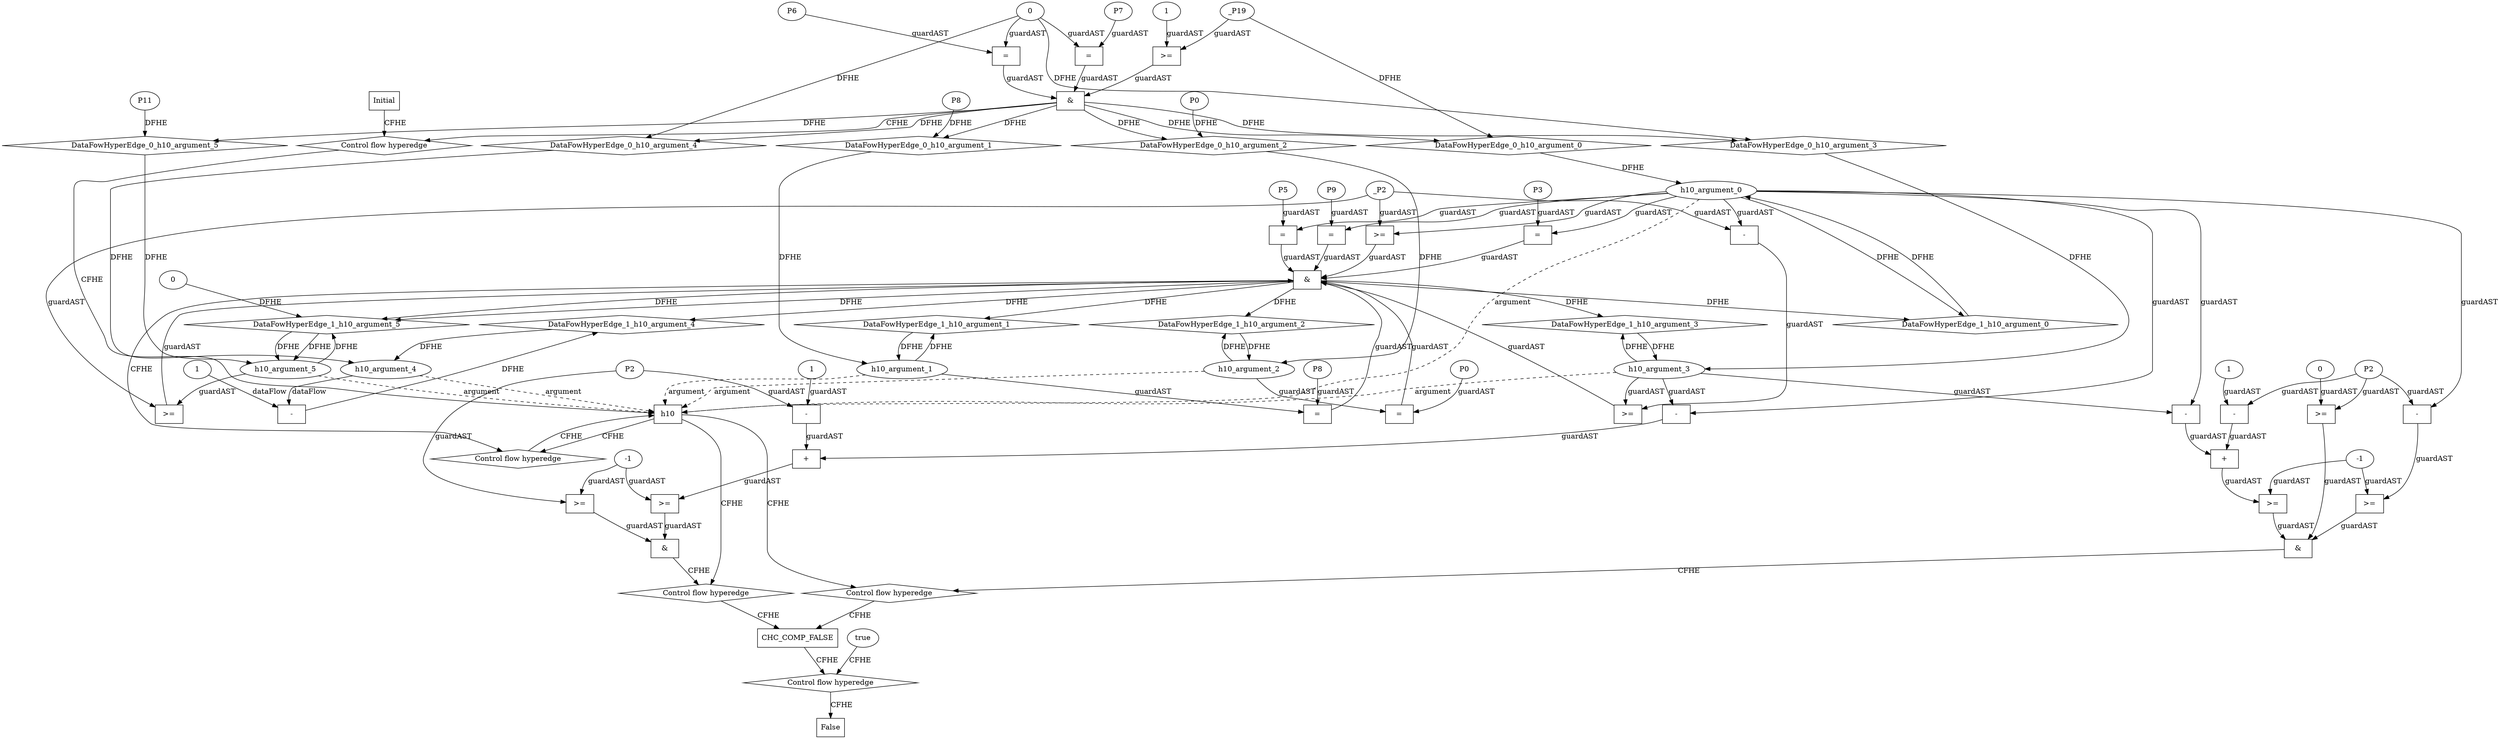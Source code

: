 // Horn Graph
digraph {
	"xxxh10___Initial_0xxxdataFlow_0_node_0" [label="_P19"  nodeName="xxxh10___Initial_0xxxdataFlow_0_node_0" class=symbolicConstant GNNNodeID=6]
	"xxxh10___Initial_0xxxdataFlow1_node_0" [label="P8"  nodeName="xxxh10___Initial_0xxxdataFlow1_node_0" class=symbolicConstant GNNNodeID=7]
	"xxxh10___Initial_0xxxdataFlow2_node_0" [label="P0"  nodeName="xxxh10___Initial_0xxxdataFlow2_node_0" class=symbolicConstant GNNNodeID=8]
	"xxxh10___Initial_0xxxdataFlow3_node_0" [label="P11"  nodeName="xxxh10___Initial_0xxxdataFlow3_node_0" class=symbolicConstant GNNNodeID=9]
	"xxxh10___Initial_0xxxdataFlow4_node_0" [label="0"  nodeName="xxxh10___Initial_0xxxdataFlow4_node_0" class=IdealInt GNNNodeID=10]
	"xxxh10___Initial_0xxxguard_0_node_0" [label=">="  nodeName="xxxh10___Initial_0xxxguard_0_node_0" class=Operator GNNNodeID=11 shape=rect]
	"xxxh10___Initial_0xxxguard_0_node_2" [label="1"  nodeName="xxxh10___Initial_0xxxguard_0_node_2" class=IdealInt GNNNodeID=12]
		"xxxh10___Initial_0xxxdataFlow_0_node_0" -> "xxxh10___Initial_0xxxguard_0_node_0" [ label="guardAST"]
		"xxxh10___Initial_0xxxguard_0_node_2" -> "xxxh10___Initial_0xxxguard_0_node_0" [ label="guardAST"]
	"xxxh10___Initial_0xxxguard1_node_0" [label="="  nodeName="xxxh10___Initial_0xxxguard1_node_0" class=Operator GNNNodeID=13 shape=rect]
	"xxxh10___Initial_0xxxguard1_node_1" [label="P7"  nodeName="xxxh10___Initial_0xxxguard1_node_1" class=symbolicConstant GNNNodeID=14]
		"xxxh10___Initial_0xxxguard1_node_1" -> "xxxh10___Initial_0xxxguard1_node_0" [ label="guardAST"]
		"xxxh10___Initial_0xxxdataFlow4_node_0" -> "xxxh10___Initial_0xxxguard1_node_0" [ label="guardAST"]
	"xxxh10___Initial_0xxxguard2_node_0" [label="="  nodeName="xxxh10___Initial_0xxxguard2_node_0" class=Operator GNNNodeID=15 shape=rect]
	"xxxh10___Initial_0xxxguard2_node_1" [label="P6"  nodeName="xxxh10___Initial_0xxxguard2_node_1" class=symbolicConstant GNNNodeID=16]
		"xxxh10___Initial_0xxxguard2_node_1" -> "xxxh10___Initial_0xxxguard2_node_0" [ label="guardAST"]
		"xxxh10___Initial_0xxxdataFlow4_node_0" -> "xxxh10___Initial_0xxxguard2_node_0" [ label="guardAST"]
	"xxxh10___h10_1xxxdataFlow_0_node_0" [label="-"  nodeName="xxxh10___h10_1xxxdataFlow_0_node_0" class=Operator GNNNodeID=17 shape=rect]
	"xxxh10___h10_1xxxdataFlow_0_node_2" [label="1"  nodeName="xxxh10___h10_1xxxdataFlow_0_node_2" class=IdealInt GNNNodeID=18]
		"h10_argument_4" -> "xxxh10___h10_1xxxdataFlow_0_node_0" [ label="dataFlow"]
		"xxxh10___h10_1xxxdataFlow_0_node_2" -> "xxxh10___h10_1xxxdataFlow_0_node_0" [ label="dataFlow"]
	"xxxh10___h10_1xxxguard_0_node_0" [label="="  nodeName="xxxh10___h10_1xxxguard_0_node_0" class=Operator GNNNodeID=19 shape=rect]
	"xxxh10___h10_1xxxguard_0_node_1" [label="P8"  nodeName="xxxh10___h10_1xxxguard_0_node_1" class=symbolicConstant GNNNodeID=20]
		"xxxh10___h10_1xxxguard_0_node_1" -> "xxxh10___h10_1xxxguard_0_node_0" [ label="guardAST"]
		"h10_argument_1" -> "xxxh10___h10_1xxxguard_0_node_0" [ label="guardAST"]
	"xxxh10___h10_1xxxguard1_node_0" [label="="  nodeName="xxxh10___h10_1xxxguard1_node_0" class=Operator GNNNodeID=21 shape=rect]
	"xxxh10___h10_1xxxguard1_node_1" [label="P0"  nodeName="xxxh10___h10_1xxxguard1_node_1" class=symbolicConstant GNNNodeID=22]
		"xxxh10___h10_1xxxguard1_node_1" -> "xxxh10___h10_1xxxguard1_node_0" [ label="guardAST"]
		"h10_argument_2" -> "xxxh10___h10_1xxxguard1_node_0" [ label="guardAST"]
	"xxxh10___h10_1xxxguard2_node_0" [label="="  nodeName="xxxh10___h10_1xxxguard2_node_0" class=Operator GNNNodeID=23 shape=rect]
	"xxxh10___h10_1xxxguard2_node_1" [label="P9"  nodeName="xxxh10___h10_1xxxguard2_node_1" class=symbolicConstant GNNNodeID=24]
		"xxxh10___h10_1xxxguard2_node_1" -> "xxxh10___h10_1xxxguard2_node_0" [ label="guardAST"]
		"h10_argument_0" -> "xxxh10___h10_1xxxguard2_node_0" [ label="guardAST"]
	"xxxh10___h10_1xxxguard3_node_0" [label=">="  nodeName="xxxh10___h10_1xxxguard3_node_0" class=Operator GNNNodeID=25 shape=rect]
	"xxxh10___h10_1xxxguard3_node_2" [label="_P2"  nodeName="xxxh10___h10_1xxxguard3_node_2" class=symbolicConstant GNNNodeID=26]
		"h10_argument_0" -> "xxxh10___h10_1xxxguard3_node_0" [ label="guardAST"]
		"xxxh10___h10_1xxxguard3_node_2" -> "xxxh10___h10_1xxxguard3_node_0" [ label="guardAST"]
	"xxxh10___h10_1xxxguard4_node_0" [label="="  nodeName="xxxh10___h10_1xxxguard4_node_0" class=Operator GNNNodeID=27 shape=rect]
	"xxxh10___h10_1xxxguard4_node_1" [label="P3"  nodeName="xxxh10___h10_1xxxguard4_node_1" class=symbolicConstant GNNNodeID=28]
		"xxxh10___h10_1xxxguard4_node_1" -> "xxxh10___h10_1xxxguard4_node_0" [ label="guardAST"]
		"h10_argument_0" -> "xxxh10___h10_1xxxguard4_node_0" [ label="guardAST"]
	"xxxh10___h10_1xxxguard5_node_0" [label=">="  nodeName="xxxh10___h10_1xxxguard5_node_0" class=Operator GNNNodeID=29 shape=rect]
		"xxxh10___h10_1xxxguard3_node_2" -> "xxxh10___h10_1xxxguard5_node_0" [ label="guardAST"]
		"h10_argument_5" -> "xxxh10___h10_1xxxguard5_node_0" [ label="guardAST"]
	"xxxh10___h10_1xxxguard6_node_0" [label="="  nodeName="xxxh10___h10_1xxxguard6_node_0" class=Operator GNNNodeID=30 shape=rect]
	"xxxh10___h10_1xxxguard6_node_1" [label="P5"  nodeName="xxxh10___h10_1xxxguard6_node_1" class=symbolicConstant GNNNodeID=31]
		"xxxh10___h10_1xxxguard6_node_1" -> "xxxh10___h10_1xxxguard6_node_0" [ label="guardAST"]
		"h10_argument_0" -> "xxxh10___h10_1xxxguard6_node_0" [ label="guardAST"]
	"xxxh10___h10_1xxxguard7_node_0" [label=">="  nodeName="xxxh10___h10_1xxxguard7_node_0" class=Operator GNNNodeID=32 shape=rect]
	"xxxh10___h10_1xxxguard7_node_1" [label="-"  nodeName="xxxh10___h10_1xxxguard7_node_1" class=Operator GNNNodeID=33 shape=rect]
		"xxxh10___h10_1xxxguard7_node_1" -> "xxxh10___h10_1xxxguard7_node_0" [ label="guardAST"]
		"h10_argument_3" -> "xxxh10___h10_1xxxguard7_node_0" [ label="guardAST"]
		"h10_argument_0" -> "xxxh10___h10_1xxxguard7_node_1" [ label="guardAST"]
		"xxxh10___h10_1xxxguard3_node_2" -> "xxxh10___h10_1xxxguard7_node_1" [ label="guardAST"]
	"xxxCHC_COMP_FALSE___h10_2xxxguard_0_node_0" [label=">="  nodeName="xxxCHC_COMP_FALSE___h10_2xxxguard_0_node_0" class=Operator GNNNodeID=34 shape=rect]
	"xxxCHC_COMP_FALSE___h10_2xxxguard_0_node_1" [label="-1"  nodeName="xxxCHC_COMP_FALSE___h10_2xxxguard_0_node_1" class=IdealInt GNNNodeID=35]
	"xxxCHC_COMP_FALSE___h10_2xxxguard_0_node_2" [label="P2"  nodeName="xxxCHC_COMP_FALSE___h10_2xxxguard_0_node_2" class=symbolicConstant GNNNodeID=36]
		"xxxCHC_COMP_FALSE___h10_2xxxguard_0_node_1" -> "xxxCHC_COMP_FALSE___h10_2xxxguard_0_node_0" [ label="guardAST"]
		"xxxCHC_COMP_FALSE___h10_2xxxguard_0_node_2" -> "xxxCHC_COMP_FALSE___h10_2xxxguard_0_node_0" [ label="guardAST"]
	"xxxCHC_COMP_FALSE___h10_2xxxguard1_node_0" [label=">="  nodeName="xxxCHC_COMP_FALSE___h10_2xxxguard1_node_0" class=Operator GNNNodeID=37 shape=rect]
	"xxxCHC_COMP_FALSE___h10_2xxxguard1_node_2" [label="+"  nodeName="xxxCHC_COMP_FALSE___h10_2xxxguard1_node_2" class=Operator GNNNodeID=38 shape=rect]
	"xxxCHC_COMP_FALSE___h10_2xxxguard1_node_3" [label="-"  nodeName="xxxCHC_COMP_FALSE___h10_2xxxguard1_node_3" class=Operator GNNNodeID=39 shape=rect]
	"xxxCHC_COMP_FALSE___h10_2xxxguard1_node_6" [label="-"  nodeName="xxxCHC_COMP_FALSE___h10_2xxxguard1_node_6" class=Operator GNNNodeID=40 shape=rect]
	"xxxCHC_COMP_FALSE___h10_2xxxguard1_node_8" [label="1"  nodeName="xxxCHC_COMP_FALSE___h10_2xxxguard1_node_8" class=IdealInt GNNNodeID=41]
		"xxxCHC_COMP_FALSE___h10_2xxxguard_0_node_1" -> "xxxCHC_COMP_FALSE___h10_2xxxguard1_node_0" [ label="guardAST"]
		"xxxCHC_COMP_FALSE___h10_2xxxguard1_node_2" -> "xxxCHC_COMP_FALSE___h10_2xxxguard1_node_0" [ label="guardAST"]
		"xxxCHC_COMP_FALSE___h10_2xxxguard1_node_3" -> "xxxCHC_COMP_FALSE___h10_2xxxguard1_node_2" [ label="guardAST"]
		"xxxCHC_COMP_FALSE___h10_2xxxguard1_node_6" -> "xxxCHC_COMP_FALSE___h10_2xxxguard1_node_2" [ label="guardAST"]
		"h10_argument_3" -> "xxxCHC_COMP_FALSE___h10_2xxxguard1_node_3" [ label="guardAST"]
		"h10_argument_0" -> "xxxCHC_COMP_FALSE___h10_2xxxguard1_node_3" [ label="guardAST"]
		"xxxCHC_COMP_FALSE___h10_2xxxguard_0_node_2" -> "xxxCHC_COMP_FALSE___h10_2xxxguard1_node_6" [ label="guardAST"]
		"xxxCHC_COMP_FALSE___h10_2xxxguard1_node_8" -> "xxxCHC_COMP_FALSE___h10_2xxxguard1_node_6" [ label="guardAST"]
	"xxxCHC_COMP_FALSE___h10_3xxxguard_0_node_0" [label=">="  nodeName="xxxCHC_COMP_FALSE___h10_3xxxguard_0_node_0" class=Operator GNNNodeID=42 shape=rect]
	"xxxCHC_COMP_FALSE___h10_3xxxguard_0_node_1" [label="-1"  nodeName="xxxCHC_COMP_FALSE___h10_3xxxguard_0_node_1" class=IdealInt GNNNodeID=43]
	"xxxCHC_COMP_FALSE___h10_3xxxguard_0_node_2" [label="-"  nodeName="xxxCHC_COMP_FALSE___h10_3xxxguard_0_node_2" class=Operator GNNNodeID=44 shape=rect]
	"xxxCHC_COMP_FALSE___h10_3xxxguard_0_node_4" [label="P2"  nodeName="xxxCHC_COMP_FALSE___h10_3xxxguard_0_node_4" class=symbolicConstant GNNNodeID=45]
		"xxxCHC_COMP_FALSE___h10_3xxxguard_0_node_1" -> "xxxCHC_COMP_FALSE___h10_3xxxguard_0_node_0" [ label="guardAST"]
		"xxxCHC_COMP_FALSE___h10_3xxxguard_0_node_2" -> "xxxCHC_COMP_FALSE___h10_3xxxguard_0_node_0" [ label="guardAST"]
		"h10_argument_0" -> "xxxCHC_COMP_FALSE___h10_3xxxguard_0_node_2" [ label="guardAST"]
		"xxxCHC_COMP_FALSE___h10_3xxxguard_0_node_4" -> "xxxCHC_COMP_FALSE___h10_3xxxguard_0_node_2" [ label="guardAST"]
	"xxxCHC_COMP_FALSE___h10_3xxxguard1_node_0" [label=">="  nodeName="xxxCHC_COMP_FALSE___h10_3xxxguard1_node_0" class=Operator GNNNodeID=46 shape=rect]
	"xxxCHC_COMP_FALSE___h10_3xxxguard1_node_2" [label="0"  nodeName="xxxCHC_COMP_FALSE___h10_3xxxguard1_node_2" class=IdealInt GNNNodeID=47]
		"xxxCHC_COMP_FALSE___h10_3xxxguard_0_node_4" -> "xxxCHC_COMP_FALSE___h10_3xxxguard1_node_0" [ label="guardAST"]
		"xxxCHC_COMP_FALSE___h10_3xxxguard1_node_2" -> "xxxCHC_COMP_FALSE___h10_3xxxguard1_node_0" [ label="guardAST"]
	"xxxCHC_COMP_FALSE___h10_3xxxguard2_node_0" [label=">="  nodeName="xxxCHC_COMP_FALSE___h10_3xxxguard2_node_0" class=Operator GNNNodeID=48 shape=rect]
	"xxxCHC_COMP_FALSE___h10_3xxxguard2_node_2" [label="+"  nodeName="xxxCHC_COMP_FALSE___h10_3xxxguard2_node_2" class=Operator GNNNodeID=49 shape=rect]
	"xxxCHC_COMP_FALSE___h10_3xxxguard2_node_3" [label="-"  nodeName="xxxCHC_COMP_FALSE___h10_3xxxguard2_node_3" class=Operator GNNNodeID=50 shape=rect]
	"xxxCHC_COMP_FALSE___h10_3xxxguard2_node_6" [label="-"  nodeName="xxxCHC_COMP_FALSE___h10_3xxxguard2_node_6" class=Operator GNNNodeID=51 shape=rect]
	"xxxCHC_COMP_FALSE___h10_3xxxguard2_node_8" [label="1"  nodeName="xxxCHC_COMP_FALSE___h10_3xxxguard2_node_8" class=IdealInt GNNNodeID=52]
		"xxxCHC_COMP_FALSE___h10_3xxxguard_0_node_1" -> "xxxCHC_COMP_FALSE___h10_3xxxguard2_node_0" [ label="guardAST"]
		"xxxCHC_COMP_FALSE___h10_3xxxguard2_node_2" -> "xxxCHC_COMP_FALSE___h10_3xxxguard2_node_0" [ label="guardAST"]
		"xxxCHC_COMP_FALSE___h10_3xxxguard2_node_3" -> "xxxCHC_COMP_FALSE___h10_3xxxguard2_node_2" [ label="guardAST"]
		"xxxCHC_COMP_FALSE___h10_3xxxguard2_node_6" -> "xxxCHC_COMP_FALSE___h10_3xxxguard2_node_2" [ label="guardAST"]
		"h10_argument_3" -> "xxxCHC_COMP_FALSE___h10_3xxxguard2_node_3" [ label="guardAST"]
		"h10_argument_0" -> "xxxCHC_COMP_FALSE___h10_3xxxguard2_node_3" [ label="guardAST"]
		"xxxCHC_COMP_FALSE___h10_3xxxguard_0_node_4" -> "xxxCHC_COMP_FALSE___h10_3xxxguard2_node_6" [ label="guardAST"]
		"xxxCHC_COMP_FALSE___h10_3xxxguard2_node_8" -> "xxxCHC_COMP_FALSE___h10_3xxxguard2_node_6" [ label="guardAST"]
	"xxxFALSE___CHC_COMP_FALSE_4xxxguard_0_node_0" [label="true"  nodeName="xxxFALSE___CHC_COMP_FALSE_4xxxguard_0_node_0" class=Constant GNNNodeID=53]
	"CHC_COMP_FALSE" [label="CHC_COMP_FALSE"  nodeName="CHC_COMP_FALSE" class=CONTROL GNNNodeID=54 shape="rect"]
	"h10" [label="h10"  nodeName="h10" class=CONTROL GNNNodeID=55 shape="rect"]
	"FALSE" [label="False"  nodeName=False class=CONTROL GNNNodeID=56 shape="rect"]
	"Initial" [label="Initial"  nodeName=Initial class=CONTROL GNNNodeID=57 shape="rect"]
	"ControlFowHyperEdge_0" [label="Control flow hyperedge"  hyperEdgeNodeID=0 nodeName=ControlFowHyperEdge_0 class=controlFlowHyperEdge shape="diamond"]
		"Initial" -> ControlFowHyperEdge_0 [ label="CFHE"]
		"ControlFowHyperEdge_0" -> "h10" [ label="CFHE"]
	"ControlFowHyperEdge_1" [label="Control flow hyperedge"  hyperEdgeNodeID=1 nodeName=ControlFowHyperEdge_1 class=controlFlowHyperEdge shape="diamond"]
		"h10" -> ControlFowHyperEdge_1 [ label="CFHE"]
		"ControlFowHyperEdge_1" -> "h10" [ label="CFHE"]
	"ControlFowHyperEdge_2" [label="Control flow hyperedge"  hyperEdgeNodeID=2 nodeName=ControlFowHyperEdge_2 class=controlFlowHyperEdge shape="diamond"]
		"h10" -> ControlFowHyperEdge_2 [ label="CFHE"]
		"ControlFowHyperEdge_2" -> "CHC_COMP_FALSE" [ label="CFHE"]
	"ControlFowHyperEdge_3" [label="Control flow hyperedge"  hyperEdgeNodeID=3 nodeName=ControlFowHyperEdge_3 class=controlFlowHyperEdge shape="diamond"]
		"h10" -> ControlFowHyperEdge_3 [ label="CFHE"]
		"ControlFowHyperEdge_3" -> "CHC_COMP_FALSE" [ label="CFHE"]
	"ControlFowHyperEdge_4" [label="Control flow hyperedge"  hyperEdgeNodeID=4 nodeName=ControlFowHyperEdge_4 class=controlFlowHyperEdge shape="diamond"]
		"CHC_COMP_FALSE" -> ControlFowHyperEdge_4 [ label="CFHE"]
		"ControlFowHyperEdge_4" -> "FALSE" [ label="CFHE"]
	"h10_argument_0" [label="h10_argument_0"  nodeName=argument0 class=argument shape=oval GNNNodeID=58 head="h10"]
		"h10_argument_0" -> "h10" [ label="argument" style=dashed]
	"h10_argument_1" [label="h10_argument_1"  nodeName=argument1 class=argument shape=oval GNNNodeID=58 head="h10"]
		"h10_argument_1" -> "h10" [ label="argument" style=dashed]
	"h10_argument_2" [label="h10_argument_2"  nodeName=argument2 class=argument shape=oval GNNNodeID=58 head="h10"]
		"h10_argument_2" -> "h10" [ label="argument" style=dashed]
	"h10_argument_3" [label="h10_argument_3"  nodeName=argument3 class=argument shape=oval GNNNodeID=58 head="h10"]
		"h10_argument_3" -> "h10" [ label="argument" style=dashed]
	"h10_argument_4" [label="h10_argument_4"  nodeName=argument4 class=argument shape=oval GNNNodeID=58 head="h10"]
		"h10_argument_4" -> "h10" [ label="argument" style=dashed]
	"h10_argument_5" [label="h10_argument_5"  nodeName=argument5 class=argument shape=oval GNNNodeID=58 head="h10"]
		"h10_argument_5" -> "h10" [ label="argument" style=dashed]
	"xxxh10___Initial_0xxx_and" [label="&"  andName="xxxh10___Initial_0xxx_and" class=Operator shape=rect]
		"xxxh10___Initial_0xxxguard_0_node_0" -> "xxxh10___Initial_0xxx_and" [ label="guardAST"]
		"xxxh10___Initial_0xxxguard1_node_0" -> "xxxh10___Initial_0xxx_and" [ label="guardAST"]
		"xxxh10___Initial_0xxxguard2_node_0" -> "xxxh10___Initial_0xxx_and" [ label="guardAST"]
		"xxxh10___Initial_0xxx_and" -> "ControlFowHyperEdge_0" [ label="CFHE"]
	"xxxh10___h10_1xxx_and" [label="&"  andName="xxxh10___h10_1xxx_and" class=Operator shape=rect]
		"xxxh10___h10_1xxxguard7_node_0" -> "xxxh10___h10_1xxx_and" [ label="guardAST"]
		"xxxh10___h10_1xxxguard6_node_0" -> "xxxh10___h10_1xxx_and" [ label="guardAST"]
		"xxxh10___h10_1xxxguard2_node_0" -> "xxxh10___h10_1xxx_and" [ label="guardAST"]
		"xxxh10___h10_1xxxguard4_node_0" -> "xxxh10___h10_1xxx_and" [ label="guardAST"]
		"xxxh10___h10_1xxxguard1_node_0" -> "xxxh10___h10_1xxx_and" [ label="guardAST"]
		"xxxh10___h10_1xxxguard5_node_0" -> "xxxh10___h10_1xxx_and" [ label="guardAST"]
		"xxxh10___h10_1xxxguard_0_node_0" -> "xxxh10___h10_1xxx_and" [ label="guardAST"]
		"xxxh10___h10_1xxxguard3_node_0" -> "xxxh10___h10_1xxx_and" [ label="guardAST"]
		"xxxh10___h10_1xxx_and" -> "ControlFowHyperEdge_1" [ label="CFHE"]
	"xxxCHC_COMP_FALSE___h10_2xxx_and" [label="&"  andName="xxxCHC_COMP_FALSE___h10_2xxx_and" class=Operator shape=rect]
		"xxxCHC_COMP_FALSE___h10_2xxxguard_0_node_0" -> "xxxCHC_COMP_FALSE___h10_2xxx_and" [ label="guardAST"]
		"xxxCHC_COMP_FALSE___h10_2xxxguard1_node_0" -> "xxxCHC_COMP_FALSE___h10_2xxx_and" [ label="guardAST"]
		"xxxCHC_COMP_FALSE___h10_2xxx_and" -> "ControlFowHyperEdge_2" [ label="CFHE"]
	"xxxCHC_COMP_FALSE___h10_3xxx_and" [label="&"  andName="xxxCHC_COMP_FALSE___h10_3xxx_and" class=Operator shape=rect]
		"xxxCHC_COMP_FALSE___h10_3xxxguard_0_node_0" -> "xxxCHC_COMP_FALSE___h10_3xxx_and" [ label="guardAST"]
		"xxxCHC_COMP_FALSE___h10_3xxxguard1_node_0" -> "xxxCHC_COMP_FALSE___h10_3xxx_and" [ label="guardAST"]
		"xxxCHC_COMP_FALSE___h10_3xxxguard2_node_0" -> "xxxCHC_COMP_FALSE___h10_3xxx_and" [ label="guardAST"]
		"xxxCHC_COMP_FALSE___h10_3xxx_and" -> "ControlFowHyperEdge_3" [ label="CFHE"]
		"xxxFALSE___CHC_COMP_FALSE_4xxxguard_0_node_0" -> "ControlFowHyperEdge_4" [ label="CFHE"]
	"xxxh10___h10_1xxxh10_argument_5_constant_0" [label="0"  nodeName="xxxh10___h10_1xxxh10_argument_5_constant_0" class=Constant]
	"DataFowHyperEdge_1_h10_argument_5" [label="DataFowHyperEdge_1_h10_argument_5"  nodeName="DataFowHyperEdge_1_h10_argument_5" class=DataFlowHyperedge shape=diamond]
		"DataFowHyperEdge_1_h10_argument_5" -> "h10_argument_5" [ label="DFHE"]
		"xxxh10___h10_1xxx_and" -> "DataFowHyperEdge_1_h10_argument_5" [ label="DFHE"]
		"xxxh10___h10_1xxxh10_argument_5_constant_0" -> "DataFowHyperEdge_1_h10_argument_5" [ label="DFHE"]
		"h10_argument_0" -> "DataFowHyperEdge_1_h10_argument_0" [ label="DFHE"]
	"DataFowHyperEdge_1_h10_argument_0" [label="DataFowHyperEdge_1_h10_argument_0"  nodeName="DataFowHyperEdge_1_h10_argument_0" class=DataFlowHyperedge shape=diamond]
		"DataFowHyperEdge_1_h10_argument_0" -> "h10_argument_0" [ label="DFHE"]
		"xxxh10___h10_1xxx_and" -> "DataFowHyperEdge_1_h10_argument_0" [ label="DFHE"]
		"h10_argument_1" -> "DataFowHyperEdge_1_h10_argument_1" [ label="DFHE"]
	"DataFowHyperEdge_1_h10_argument_1" [label="DataFowHyperEdge_1_h10_argument_1"  nodeName="DataFowHyperEdge_1_h10_argument_1" class=DataFlowHyperedge shape=diamond]
		"DataFowHyperEdge_1_h10_argument_1" -> "h10_argument_1" [ label="DFHE"]
		"xxxh10___h10_1xxx_and" -> "DataFowHyperEdge_1_h10_argument_1" [ label="DFHE"]
		"h10_argument_2" -> "DataFowHyperEdge_1_h10_argument_2" [ label="DFHE"]
	"DataFowHyperEdge_1_h10_argument_2" [label="DataFowHyperEdge_1_h10_argument_2"  nodeName="DataFowHyperEdge_1_h10_argument_2" class=DataFlowHyperedge shape=diamond]
		"DataFowHyperEdge_1_h10_argument_2" -> "h10_argument_2" [ label="DFHE"]
		"xxxh10___h10_1xxx_and" -> "DataFowHyperEdge_1_h10_argument_2" [ label="DFHE"]
		"h10_argument_3" -> "DataFowHyperEdge_1_h10_argument_3" [ label="DFHE"]
	"DataFowHyperEdge_1_h10_argument_3" [label="DataFowHyperEdge_1_h10_argument_3"  nodeName="DataFowHyperEdge_1_h10_argument_3" class=DataFlowHyperedge shape=diamond]
		"DataFowHyperEdge_1_h10_argument_3" -> "h10_argument_3" [ label="DFHE"]
		"xxxh10___h10_1xxx_and" -> "DataFowHyperEdge_1_h10_argument_3" [ label="DFHE"]
	"DataFowHyperEdge_0_h10_argument_0" [label="DataFowHyperEdge_0_h10_argument_0"  nodeName="DataFowHyperEdge_0_h10_argument_0" class=DataFlowHyperedge shape=diamond]
		"DataFowHyperEdge_0_h10_argument_0" -> "h10_argument_0" [ label="DFHE"]
		"xxxh10___Initial_0xxx_and" -> "DataFowHyperEdge_0_h10_argument_0" [ label="DFHE"]
		"xxxh10___Initial_0xxxdataFlow_0_node_0" -> "DataFowHyperEdge_0_h10_argument_0" [ label="DFHE"]
	"DataFowHyperEdge_0_h10_argument_1" [label="DataFowHyperEdge_0_h10_argument_1"  nodeName="DataFowHyperEdge_0_h10_argument_1" class=DataFlowHyperedge shape=diamond]
		"DataFowHyperEdge_0_h10_argument_1" -> "h10_argument_1" [ label="DFHE"]
		"xxxh10___Initial_0xxx_and" -> "DataFowHyperEdge_0_h10_argument_1" [ label="DFHE"]
		"xxxh10___Initial_0xxxdataFlow1_node_0" -> "DataFowHyperEdge_0_h10_argument_1" [ label="DFHE"]
	"DataFowHyperEdge_0_h10_argument_2" [label="DataFowHyperEdge_0_h10_argument_2"  nodeName="DataFowHyperEdge_0_h10_argument_2" class=DataFlowHyperedge shape=diamond]
		"DataFowHyperEdge_0_h10_argument_2" -> "h10_argument_2" [ label="DFHE"]
		"xxxh10___Initial_0xxx_and" -> "DataFowHyperEdge_0_h10_argument_2" [ label="DFHE"]
		"xxxh10___Initial_0xxxdataFlow2_node_0" -> "DataFowHyperEdge_0_h10_argument_2" [ label="DFHE"]
	"DataFowHyperEdge_0_h10_argument_3" [label="DataFowHyperEdge_0_h10_argument_3"  nodeName="DataFowHyperEdge_0_h10_argument_3" class=DataFlowHyperedge shape=diamond]
		"DataFowHyperEdge_0_h10_argument_3" -> "h10_argument_3" [ label="DFHE"]
		"xxxh10___Initial_0xxx_and" -> "DataFowHyperEdge_0_h10_argument_3" [ label="DFHE"]
		"xxxh10___Initial_0xxxdataFlow4_node_0" -> "DataFowHyperEdge_0_h10_argument_3" [ label="DFHE"]
	"DataFowHyperEdge_0_h10_argument_4" [label="DataFowHyperEdge_0_h10_argument_4"  nodeName="DataFowHyperEdge_0_h10_argument_4" class=DataFlowHyperedge shape=diamond]
		"DataFowHyperEdge_0_h10_argument_4" -> "h10_argument_4" [ label="DFHE"]
		"xxxh10___Initial_0xxx_and" -> "DataFowHyperEdge_0_h10_argument_4" [ label="DFHE"]
		"xxxh10___Initial_0xxxdataFlow4_node_0" -> "DataFowHyperEdge_0_h10_argument_4" [ label="DFHE"]
	"DataFowHyperEdge_0_h10_argument_5" [label="DataFowHyperEdge_0_h10_argument_5"  nodeName="DataFowHyperEdge_0_h10_argument_5" class=DataFlowHyperedge shape=diamond]
		"DataFowHyperEdge_0_h10_argument_5" -> "h10_argument_5" [ label="DFHE"]
		"xxxh10___Initial_0xxx_and" -> "DataFowHyperEdge_0_h10_argument_5" [ label="DFHE"]
		"xxxh10___Initial_0xxxdataFlow3_node_0" -> "DataFowHyperEdge_0_h10_argument_5" [ label="DFHE"]
	"DataFowHyperEdge_1_h10_argument_4" [label="DataFowHyperEdge_1_h10_argument_4"  nodeName="DataFowHyperEdge_1_h10_argument_4" class=DataFlowHyperedge shape=diamond]
		"DataFowHyperEdge_1_h10_argument_4" -> "h10_argument_4" [ label="DFHE"]
		"xxxh10___h10_1xxx_and" -> "DataFowHyperEdge_1_h10_argument_4" [ label="DFHE"]
		"xxxh10___h10_1xxxdataFlow_0_node_0" -> "DataFowHyperEdge_1_h10_argument_4" [ label="DFHE"]
	"DataFowHyperEdge_1_h10_argument_5" [label="DataFowHyperEdge_1_h10_argument_5"  nodeName="DataFowHyperEdge_1_h10_argument_5" class=DataFlowHyperedge shape=diamond]
		"DataFowHyperEdge_1_h10_argument_5" -> "h10_argument_5" [ label="DFHE"]
		"xxxh10___h10_1xxx_and" -> "DataFowHyperEdge_1_h10_argument_5" [ label="DFHE"]
		"h10_argument_5" -> "DataFowHyperEdge_1_h10_argument_5" [ label="DFHE"]
}

